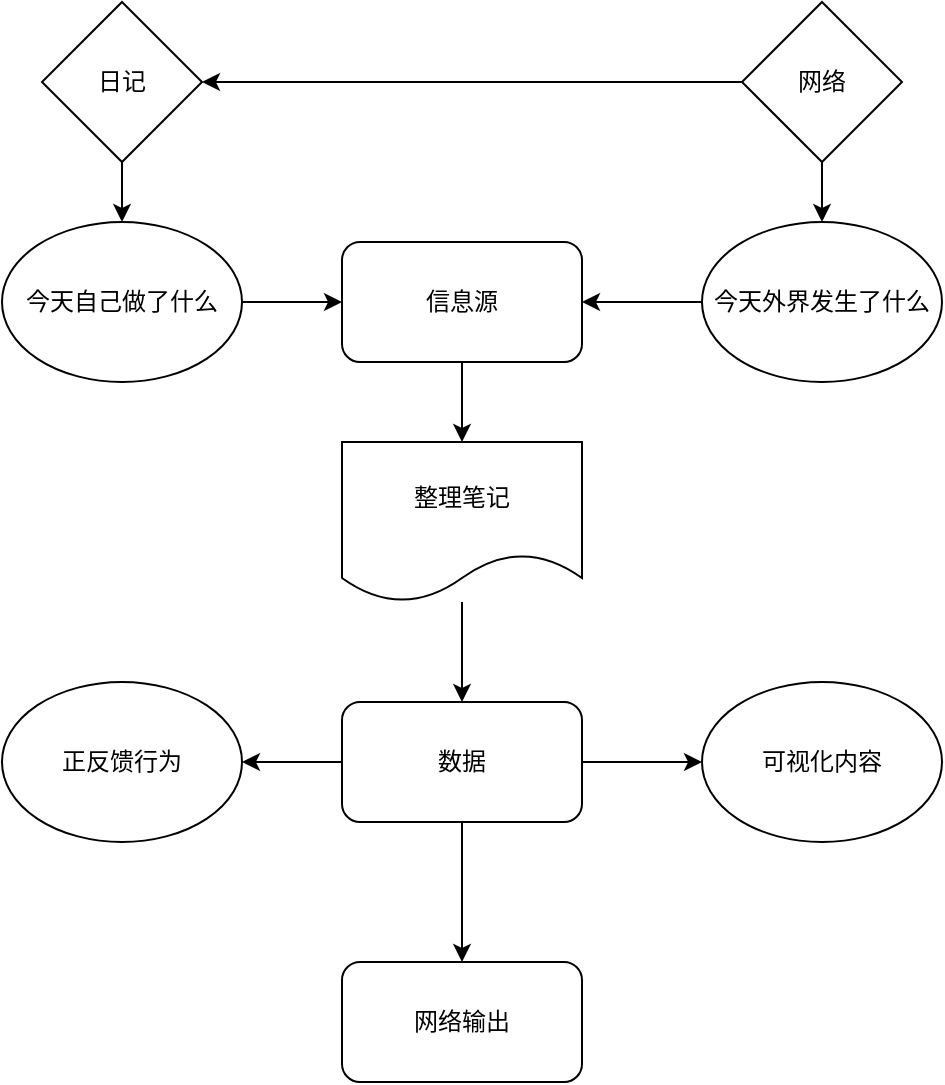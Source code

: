 <mxfile version="12.2.2" type="device" pages="1"><diagram id="sarkBOTPha-590maITpR" name="第 1 页"><mxGraphModel dx="1086" dy="806" grid="1" gridSize="10" guides="1" tooltips="1" connect="1" arrows="1" fold="1" page="1" pageScale="1" pageWidth="827" pageHeight="1169" math="0" shadow="0"><root><mxCell id="0"/><mxCell id="1" parent="0"/><mxCell id="dtyhSb0HoWoGSPQS9cJ6-8" style="edgeStyle=orthogonalEdgeStyle;rounded=0;orthogonalLoop=1;jettySize=auto;html=1;entryX=0.5;entryY=0;entryDx=0;entryDy=0;" edge="1" parent="1" source="dtyhSb0HoWoGSPQS9cJ6-1" target="dtyhSb0HoWoGSPQS9cJ6-9"><mxGeometry relative="1" as="geometry"><mxPoint x="380" y="370" as="targetPoint"/></mxGeometry></mxCell><mxCell id="dtyhSb0HoWoGSPQS9cJ6-1" value="信息源" style="rounded=1;whiteSpace=wrap;html=1;" vertex="1" parent="1"><mxGeometry x="320" y="280" width="120" height="60" as="geometry"/></mxCell><mxCell id="dtyhSb0HoWoGSPQS9cJ6-5" style="edgeStyle=orthogonalEdgeStyle;rounded=0;orthogonalLoop=1;jettySize=auto;html=1;exitX=1;exitY=0.5;exitDx=0;exitDy=0;entryX=0;entryY=0.5;entryDx=0;entryDy=0;" edge="1" parent="1" source="dtyhSb0HoWoGSPQS9cJ6-3" target="dtyhSb0HoWoGSPQS9cJ6-1"><mxGeometry relative="1" as="geometry"/></mxCell><mxCell id="dtyhSb0HoWoGSPQS9cJ6-3" value="今天自己做了什么" style="ellipse;whiteSpace=wrap;html=1;" vertex="1" parent="1"><mxGeometry x="150" y="270" width="120" height="80" as="geometry"/></mxCell><mxCell id="dtyhSb0HoWoGSPQS9cJ6-7" style="edgeStyle=orthogonalEdgeStyle;rounded=0;orthogonalLoop=1;jettySize=auto;html=1;entryX=1;entryY=0.5;entryDx=0;entryDy=0;" edge="1" parent="1" source="dtyhSb0HoWoGSPQS9cJ6-6" target="dtyhSb0HoWoGSPQS9cJ6-1"><mxGeometry relative="1" as="geometry"/></mxCell><mxCell id="dtyhSb0HoWoGSPQS9cJ6-6" value="今天外界发生了什么" style="ellipse;whiteSpace=wrap;html=1;" vertex="1" parent="1"><mxGeometry x="500" y="270" width="120" height="80" as="geometry"/></mxCell><mxCell id="dtyhSb0HoWoGSPQS9cJ6-16" style="edgeStyle=orthogonalEdgeStyle;rounded=0;orthogonalLoop=1;jettySize=auto;html=1;" edge="1" parent="1" source="dtyhSb0HoWoGSPQS9cJ6-9"><mxGeometry relative="1" as="geometry"><mxPoint x="380" y="510" as="targetPoint"/></mxGeometry></mxCell><mxCell id="dtyhSb0HoWoGSPQS9cJ6-9" value="整理笔记" style="shape=document;whiteSpace=wrap;html=1;boundedLbl=1;" vertex="1" parent="1"><mxGeometry x="320" y="380" width="120" height="80" as="geometry"/></mxCell><mxCell id="dtyhSb0HoWoGSPQS9cJ6-12" style="edgeStyle=orthogonalEdgeStyle;rounded=0;orthogonalLoop=1;jettySize=auto;html=1;entryX=0.5;entryY=0;entryDx=0;entryDy=0;" edge="1" parent="1" source="dtyhSb0HoWoGSPQS9cJ6-11" target="dtyhSb0HoWoGSPQS9cJ6-3"><mxGeometry relative="1" as="geometry"/></mxCell><mxCell id="dtyhSb0HoWoGSPQS9cJ6-11" value="日记" style="rhombus;whiteSpace=wrap;html=1;" vertex="1" parent="1"><mxGeometry x="170" y="160" width="80" height="80" as="geometry"/></mxCell><mxCell id="dtyhSb0HoWoGSPQS9cJ6-14" style="edgeStyle=orthogonalEdgeStyle;rounded=0;orthogonalLoop=1;jettySize=auto;html=1;entryX=0.5;entryY=0;entryDx=0;entryDy=0;" edge="1" parent="1" source="dtyhSb0HoWoGSPQS9cJ6-13" target="dtyhSb0HoWoGSPQS9cJ6-6"><mxGeometry relative="1" as="geometry"/></mxCell><mxCell id="dtyhSb0HoWoGSPQS9cJ6-15" style="edgeStyle=orthogonalEdgeStyle;rounded=0;orthogonalLoop=1;jettySize=auto;html=1;entryX=1;entryY=0.5;entryDx=0;entryDy=0;" edge="1" parent="1" source="dtyhSb0HoWoGSPQS9cJ6-13" target="dtyhSb0HoWoGSPQS9cJ6-11"><mxGeometry relative="1" as="geometry"><mxPoint x="260" y="200" as="targetPoint"/></mxGeometry></mxCell><mxCell id="dtyhSb0HoWoGSPQS9cJ6-13" value="网络" style="rhombus;whiteSpace=wrap;html=1;" vertex="1" parent="1"><mxGeometry x="520" y="160" width="80" height="80" as="geometry"/></mxCell><mxCell id="dtyhSb0HoWoGSPQS9cJ6-18" style="edgeStyle=orthogonalEdgeStyle;rounded=0;orthogonalLoop=1;jettySize=auto;html=1;entryX=0;entryY=0.5;entryDx=0;entryDy=0;" edge="1" parent="1" source="dtyhSb0HoWoGSPQS9cJ6-17" target="dtyhSb0HoWoGSPQS9cJ6-19"><mxGeometry relative="1" as="geometry"><mxPoint x="520" y="540" as="targetPoint"/></mxGeometry></mxCell><mxCell id="dtyhSb0HoWoGSPQS9cJ6-20" style="edgeStyle=orthogonalEdgeStyle;rounded=0;orthogonalLoop=1;jettySize=auto;html=1;entryX=1;entryY=0.5;entryDx=0;entryDy=0;" edge="1" parent="1" source="dtyhSb0HoWoGSPQS9cJ6-17" target="dtyhSb0HoWoGSPQS9cJ6-21"><mxGeometry relative="1" as="geometry"><mxPoint x="240" y="540" as="targetPoint"/></mxGeometry></mxCell><mxCell id="dtyhSb0HoWoGSPQS9cJ6-22" style="edgeStyle=orthogonalEdgeStyle;rounded=0;orthogonalLoop=1;jettySize=auto;html=1;" edge="1" parent="1" source="dtyhSb0HoWoGSPQS9cJ6-17"><mxGeometry relative="1" as="geometry"><mxPoint x="380" y="640" as="targetPoint"/></mxGeometry></mxCell><mxCell id="dtyhSb0HoWoGSPQS9cJ6-17" value="数据" style="rounded=1;whiteSpace=wrap;html=1;" vertex="1" parent="1"><mxGeometry x="320" y="510" width="120" height="60" as="geometry"/></mxCell><mxCell id="dtyhSb0HoWoGSPQS9cJ6-19" value="可视化内容" style="ellipse;whiteSpace=wrap;html=1;" vertex="1" parent="1"><mxGeometry x="500" y="500" width="120" height="80" as="geometry"/></mxCell><mxCell id="dtyhSb0HoWoGSPQS9cJ6-21" value="正反馈行为" style="ellipse;whiteSpace=wrap;html=1;" vertex="1" parent="1"><mxGeometry x="150" y="500" width="120" height="80" as="geometry"/></mxCell><mxCell id="dtyhSb0HoWoGSPQS9cJ6-23" value="网络输出" style="rounded=1;whiteSpace=wrap;html=1;" vertex="1" parent="1"><mxGeometry x="320" y="640" width="120" height="60" as="geometry"/></mxCell></root></mxGraphModel></diagram></mxfile>